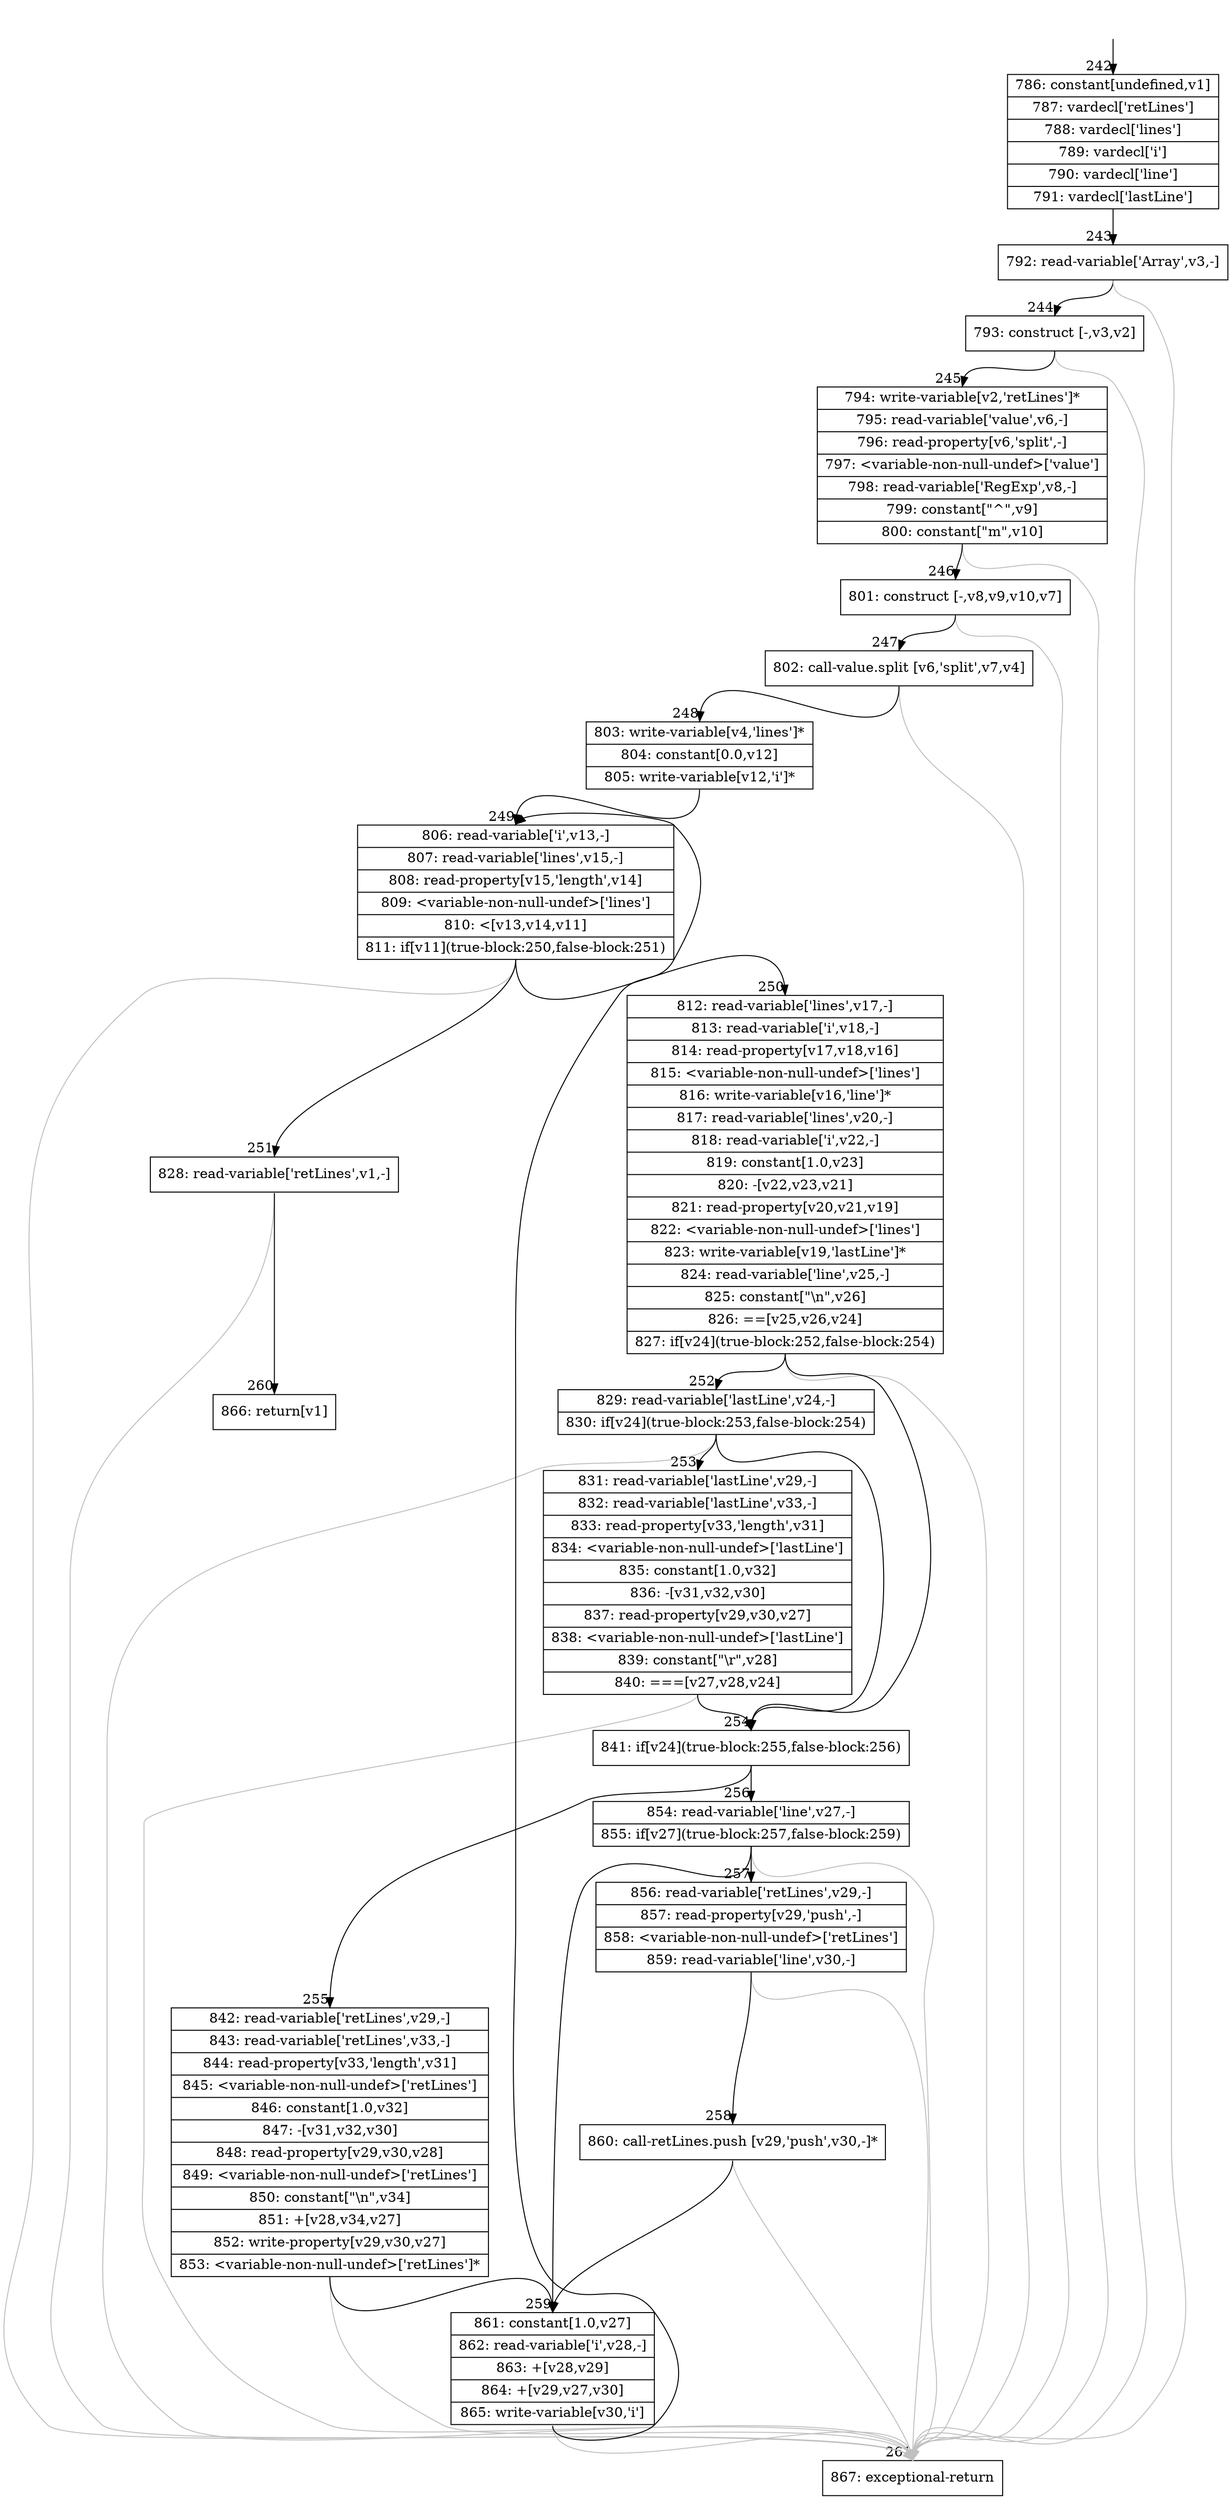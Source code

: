 digraph {
rankdir="TD"
BB_entry24[shape=none,label=""];
BB_entry24 -> BB242 [tailport=s, headport=n, headlabel="    242"]
BB242 [shape=record label="{786: constant[undefined,v1]|787: vardecl['retLines']|788: vardecl['lines']|789: vardecl['i']|790: vardecl['line']|791: vardecl['lastLine']}" ] 
BB242 -> BB243 [tailport=s, headport=n, headlabel="      243"]
BB243 [shape=record label="{792: read-variable['Array',v3,-]}" ] 
BB243 -> BB244 [tailport=s, headport=n, headlabel="      244"]
BB243 -> BB261 [tailport=s, headport=n, color=gray, headlabel="      261"]
BB244 [shape=record label="{793: construct [-,v3,v2]}" ] 
BB244 -> BB245 [tailport=s, headport=n, headlabel="      245"]
BB244 -> BB261 [tailport=s, headport=n, color=gray]
BB245 [shape=record label="{794: write-variable[v2,'retLines']*|795: read-variable['value',v6,-]|796: read-property[v6,'split',-]|797: \<variable-non-null-undef\>['value']|798: read-variable['RegExp',v8,-]|799: constant[\"^\",v9]|800: constant[\"m\",v10]}" ] 
BB245 -> BB246 [tailport=s, headport=n, headlabel="      246"]
BB245 -> BB261 [tailport=s, headport=n, color=gray]
BB246 [shape=record label="{801: construct [-,v8,v9,v10,v7]}" ] 
BB246 -> BB247 [tailport=s, headport=n, headlabel="      247"]
BB246 -> BB261 [tailport=s, headport=n, color=gray]
BB247 [shape=record label="{802: call-value.split [v6,'split',v7,v4]}" ] 
BB247 -> BB248 [tailport=s, headport=n, headlabel="      248"]
BB247 -> BB261 [tailport=s, headport=n, color=gray]
BB248 [shape=record label="{803: write-variable[v4,'lines']*|804: constant[0.0,v12]|805: write-variable[v12,'i']*}" ] 
BB248 -> BB249 [tailport=s, headport=n, headlabel="      249"]
BB249 [shape=record label="{806: read-variable['i',v13,-]|807: read-variable['lines',v15,-]|808: read-property[v15,'length',v14]|809: \<variable-non-null-undef\>['lines']|810: \<[v13,v14,v11]|811: if[v11](true-block:250,false-block:251)}" ] 
BB249 -> BB250 [tailport=s, headport=n, headlabel="      250"]
BB249 -> BB251 [tailport=s, headport=n, headlabel="      251"]
BB249 -> BB261 [tailport=s, headport=n, color=gray]
BB250 [shape=record label="{812: read-variable['lines',v17,-]|813: read-variable['i',v18,-]|814: read-property[v17,v18,v16]|815: \<variable-non-null-undef\>['lines']|816: write-variable[v16,'line']*|817: read-variable['lines',v20,-]|818: read-variable['i',v22,-]|819: constant[1.0,v23]|820: -[v22,v23,v21]|821: read-property[v20,v21,v19]|822: \<variable-non-null-undef\>['lines']|823: write-variable[v19,'lastLine']*|824: read-variable['line',v25,-]|825: constant[\"\\n\",v26]|826: ==[v25,v26,v24]|827: if[v24](true-block:252,false-block:254)}" ] 
BB250 -> BB254 [tailport=s, headport=n, headlabel="      254"]
BB250 -> BB252 [tailport=s, headport=n, headlabel="      252"]
BB250 -> BB261 [tailport=s, headport=n, color=gray]
BB251 [shape=record label="{828: read-variable['retLines',v1,-]}" ] 
BB251 -> BB260 [tailport=s, headport=n, headlabel="      260"]
BB251 -> BB261 [tailport=s, headport=n, color=gray]
BB252 [shape=record label="{829: read-variable['lastLine',v24,-]|830: if[v24](true-block:253,false-block:254)}" ] 
BB252 -> BB254 [tailport=s, headport=n]
BB252 -> BB253 [tailport=s, headport=n, headlabel="      253"]
BB252 -> BB261 [tailport=s, headport=n, color=gray]
BB253 [shape=record label="{831: read-variable['lastLine',v29,-]|832: read-variable['lastLine',v33,-]|833: read-property[v33,'length',v31]|834: \<variable-non-null-undef\>['lastLine']|835: constant[1.0,v32]|836: -[v31,v32,v30]|837: read-property[v29,v30,v27]|838: \<variable-non-null-undef\>['lastLine']|839: constant[\"\\r\",v28]|840: ===[v27,v28,v24]}" ] 
BB253 -> BB254 [tailport=s, headport=n]
BB253 -> BB261 [tailport=s, headport=n, color=gray]
BB254 [shape=record label="{841: if[v24](true-block:255,false-block:256)}" ] 
BB254 -> BB255 [tailport=s, headport=n, headlabel="      255"]
BB254 -> BB256 [tailport=s, headport=n, headlabel="      256"]
BB255 [shape=record label="{842: read-variable['retLines',v29,-]|843: read-variable['retLines',v33,-]|844: read-property[v33,'length',v31]|845: \<variable-non-null-undef\>['retLines']|846: constant[1.0,v32]|847: -[v31,v32,v30]|848: read-property[v29,v30,v28]|849: \<variable-non-null-undef\>['retLines']|850: constant[\"\\n\",v34]|851: +[v28,v34,v27]|852: write-property[v29,v30,v27]|853: \<variable-non-null-undef\>['retLines']*}" ] 
BB255 -> BB259 [tailport=s, headport=n, headlabel="      259"]
BB255 -> BB261 [tailport=s, headport=n, color=gray]
BB256 [shape=record label="{854: read-variable['line',v27,-]|855: if[v27](true-block:257,false-block:259)}" ] 
BB256 -> BB257 [tailport=s, headport=n, headlabel="      257"]
BB256 -> BB259 [tailport=s, headport=n]
BB256 -> BB261 [tailport=s, headport=n, color=gray]
BB257 [shape=record label="{856: read-variable['retLines',v29,-]|857: read-property[v29,'push',-]|858: \<variable-non-null-undef\>['retLines']|859: read-variable['line',v30,-]}" ] 
BB257 -> BB258 [tailport=s, headport=n, headlabel="      258"]
BB257 -> BB261 [tailport=s, headport=n, color=gray]
BB258 [shape=record label="{860: call-retLines.push [v29,'push',v30,-]*}" ] 
BB258 -> BB259 [tailport=s, headport=n]
BB258 -> BB261 [tailport=s, headport=n, color=gray]
BB259 [shape=record label="{861: constant[1.0,v27]|862: read-variable['i',v28,-]|863: +[v28,v29]|864: +[v29,v27,v30]|865: write-variable[v30,'i']}" ] 
BB259 -> BB249 [tailport=s, headport=n]
BB259 -> BB261 [tailport=s, headport=n, color=gray]
BB260 [shape=record label="{866: return[v1]}" ] 
BB261 [shape=record label="{867: exceptional-return}" ] 
//#$~ 241
}
